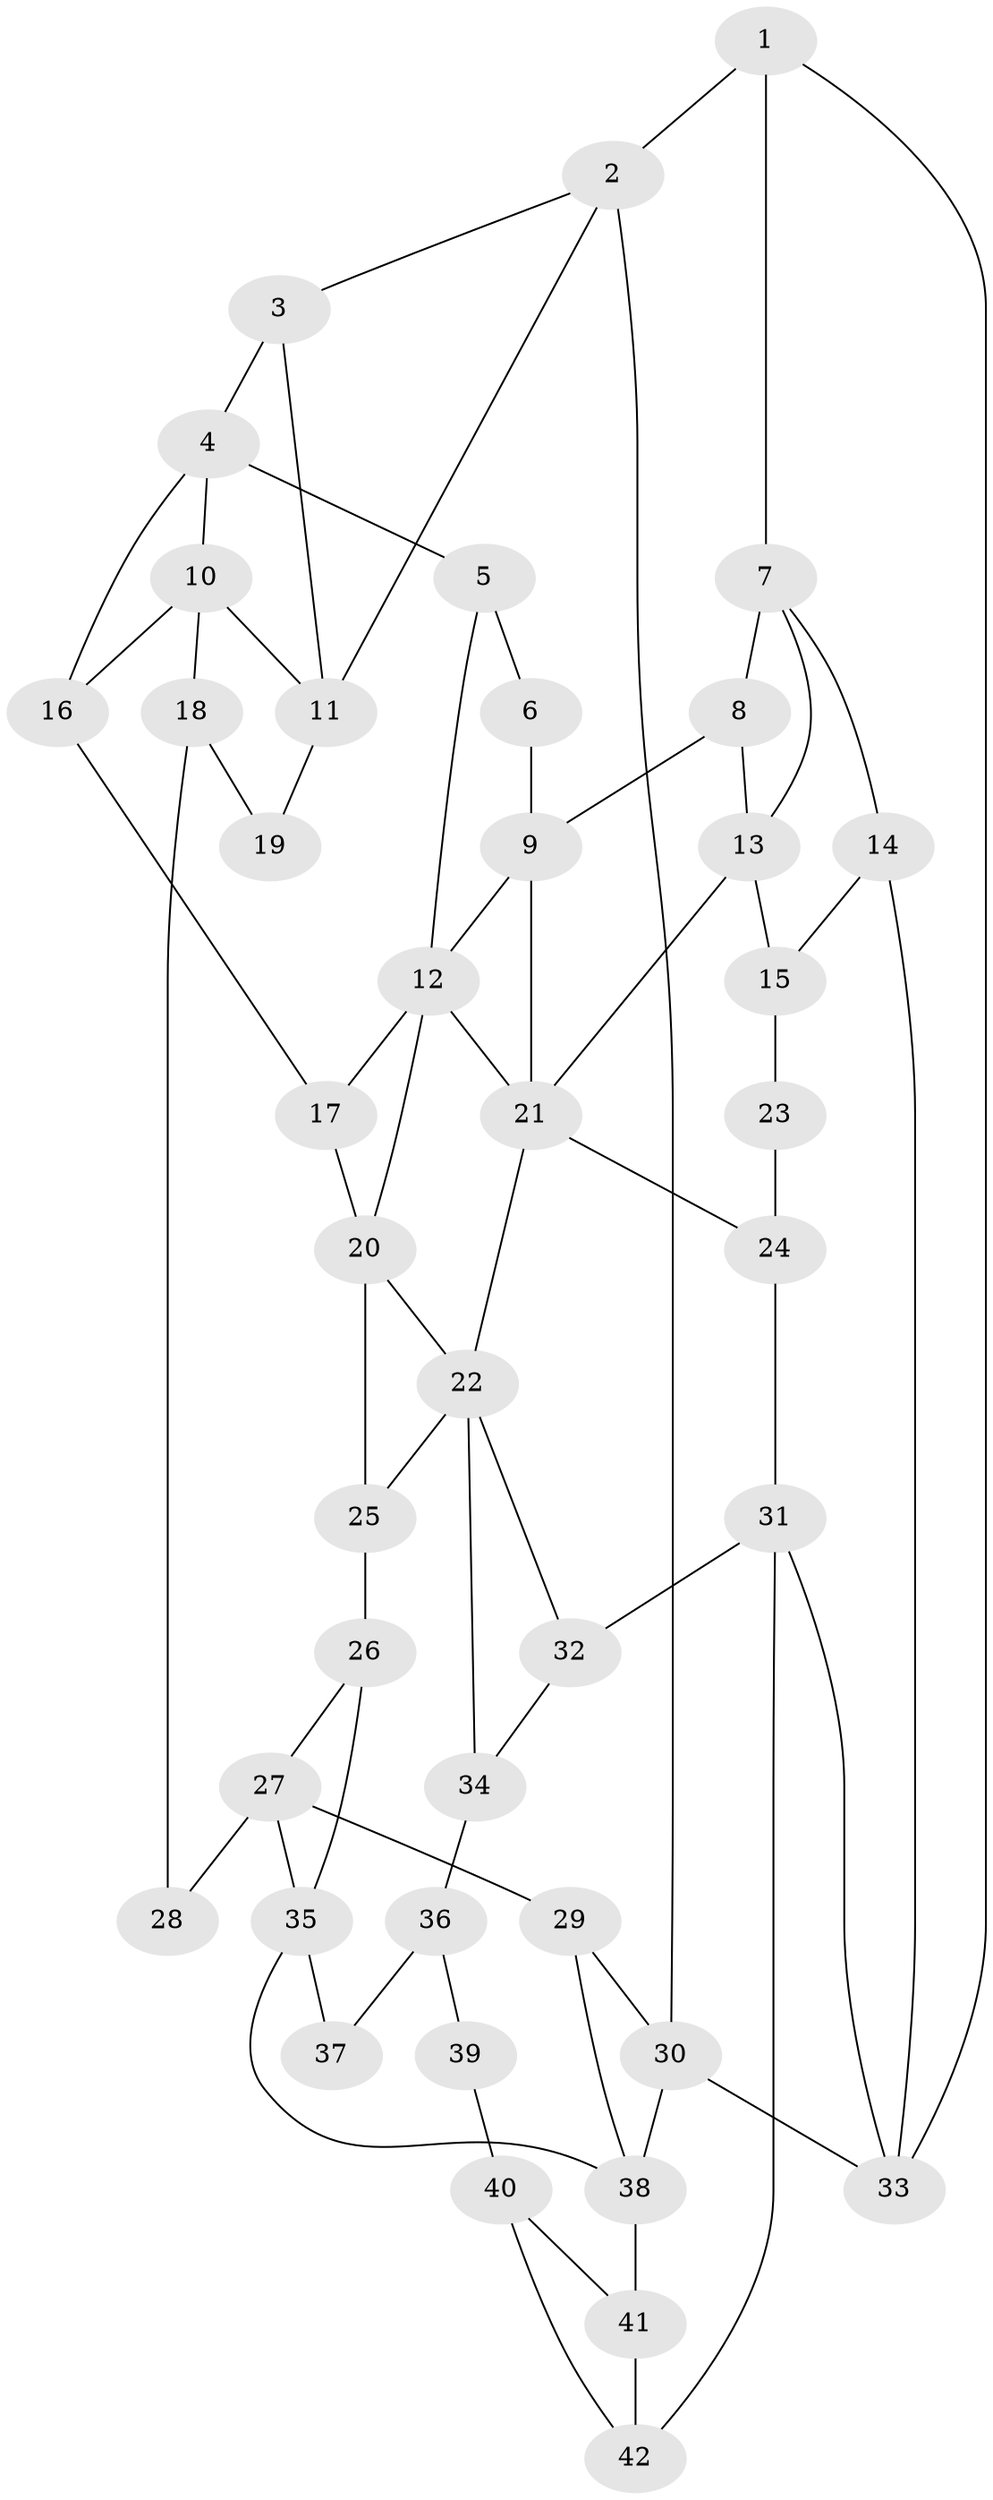 // original degree distribution, {3: 0.019230769230769232, 6: 0.2403846153846154, 5: 0.4807692307692308, 4: 0.25961538461538464}
// Generated by graph-tools (version 1.1) at 2025/54/03/04/25 22:54:40]
// undirected, 42 vertices, 70 edges
graph export_dot {
  node [color=gray90,style=filled];
  1;
  2;
  3;
  4;
  5;
  6;
  7;
  8;
  9;
  10;
  11;
  12;
  13;
  14;
  15;
  16;
  17;
  18;
  19;
  20;
  21;
  22;
  23;
  24;
  25;
  26;
  27;
  28;
  29;
  30;
  31;
  32;
  33;
  34;
  35;
  36;
  37;
  38;
  39;
  40;
  41;
  42;
  1 -- 2 [weight=1.0];
  1 -- 7 [weight=2.0];
  1 -- 33 [weight=1.0];
  2 -- 3 [weight=1.0];
  2 -- 11 [weight=1.0];
  2 -- 30 [weight=1.0];
  3 -- 4 [weight=1.0];
  3 -- 11 [weight=1.0];
  4 -- 5 [weight=2.0];
  4 -- 10 [weight=1.0];
  4 -- 16 [weight=1.0];
  5 -- 6 [weight=2.0];
  5 -- 12 [weight=2.0];
  6 -- 9 [weight=1.0];
  7 -- 8 [weight=2.0];
  7 -- 13 [weight=1.0];
  7 -- 14 [weight=1.0];
  8 -- 9 [weight=2.0];
  8 -- 13 [weight=1.0];
  9 -- 12 [weight=1.0];
  9 -- 21 [weight=1.0];
  10 -- 11 [weight=2.0];
  10 -- 16 [weight=1.0];
  10 -- 18 [weight=2.0];
  11 -- 19 [weight=1.0];
  12 -- 17 [weight=1.0];
  12 -- 20 [weight=1.0];
  12 -- 21 [weight=1.0];
  13 -- 15 [weight=2.0];
  13 -- 21 [weight=1.0];
  14 -- 15 [weight=2.0];
  14 -- 33 [weight=1.0];
  15 -- 23 [weight=2.0];
  16 -- 17 [weight=1.0];
  17 -- 20 [weight=2.0];
  18 -- 19 [weight=2.0];
  18 -- 28 [weight=2.0];
  20 -- 22 [weight=1.0];
  20 -- 25 [weight=2.0];
  21 -- 22 [weight=1.0];
  21 -- 24 [weight=1.0];
  22 -- 25 [weight=1.0];
  22 -- 32 [weight=1.0];
  22 -- 34 [weight=1.0];
  23 -- 24 [weight=1.0];
  24 -- 31 [weight=1.0];
  25 -- 26 [weight=1.0];
  26 -- 27 [weight=1.0];
  26 -- 35 [weight=1.0];
  27 -- 28 [weight=2.0];
  27 -- 29 [weight=2.0];
  27 -- 35 [weight=1.0];
  29 -- 30 [weight=1.0];
  29 -- 38 [weight=1.0];
  30 -- 33 [weight=1.0];
  30 -- 38 [weight=1.0];
  31 -- 32 [weight=2.0];
  31 -- 33 [weight=1.0];
  31 -- 42 [weight=2.0];
  32 -- 34 [weight=1.0];
  34 -- 36 [weight=2.0];
  35 -- 37 [weight=2.0];
  35 -- 38 [weight=1.0];
  36 -- 37 [weight=2.0];
  36 -- 39 [weight=2.0];
  38 -- 41 [weight=2.0];
  39 -- 40 [weight=1.0];
  40 -- 41 [weight=1.0];
  40 -- 42 [weight=1.0];
  41 -- 42 [weight=3.0];
}
